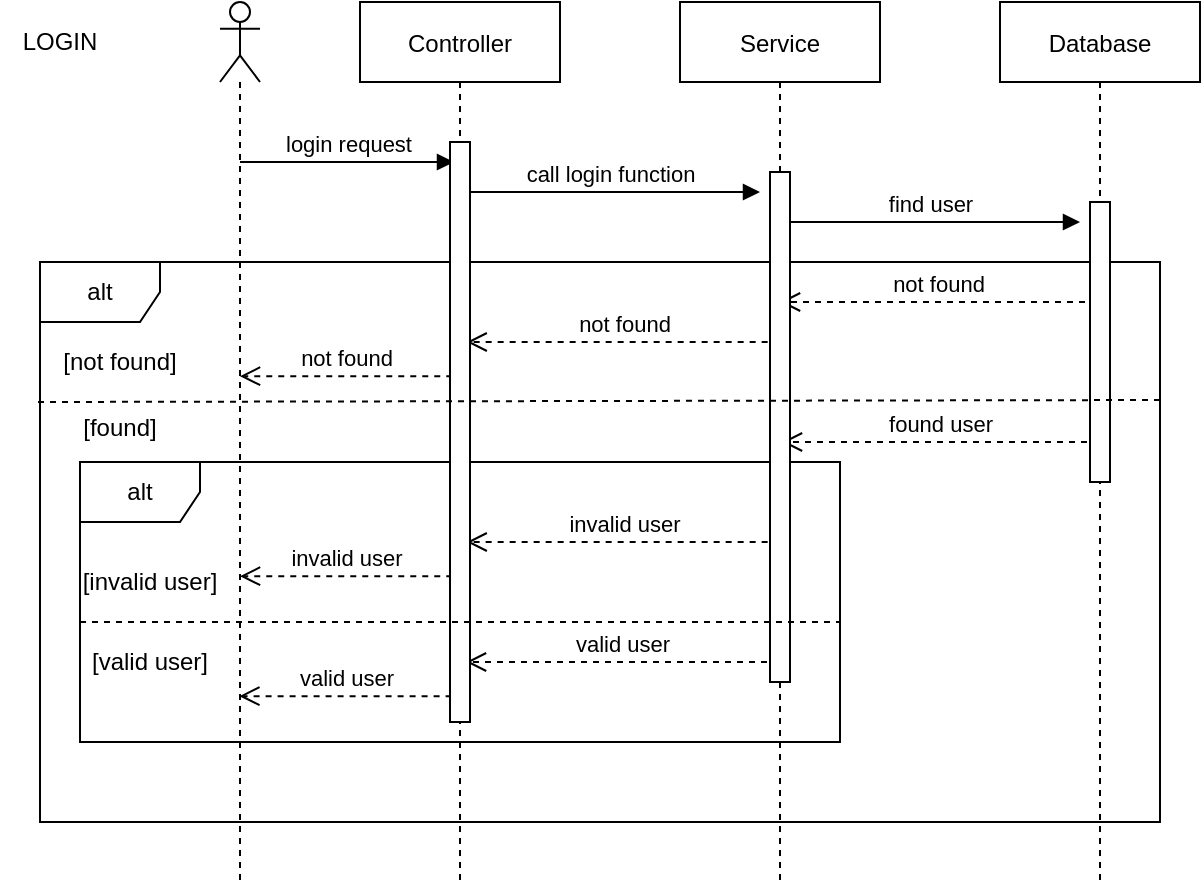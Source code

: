 <mxfile version="14.7.6" type="github">
  <diagram id="kgpKYQtTHZ0yAKxKKP6v" name="Page-1">
    <mxGraphModel dx="652" dy="390" grid="1" gridSize="10" guides="1" tooltips="1" connect="1" arrows="1" fold="1" page="1" pageScale="1" pageWidth="850" pageHeight="1100" math="0" shadow="0">
      <root>
        <mxCell id="0" />
        <mxCell id="1" parent="0" />
        <mxCell id="3nuBFxr9cyL0pnOWT2aG-1" value="Controller" style="shape=umlLifeline;perimeter=lifelinePerimeter;container=1;collapsible=0;recursiveResize=0;rounded=0;shadow=0;strokeWidth=1;" parent="1" vertex="1">
          <mxGeometry x="190" y="80" width="100" height="440" as="geometry" />
        </mxCell>
        <mxCell id="3nuBFxr9cyL0pnOWT2aG-5" value="Service" style="shape=umlLifeline;perimeter=lifelinePerimeter;container=1;collapsible=0;recursiveResize=0;rounded=0;shadow=0;strokeWidth=1;" parent="1" vertex="1">
          <mxGeometry x="350" y="80" width="100" height="440" as="geometry" />
        </mxCell>
        <mxCell id="MR9b2Nu-F_1hZQa284Ft-1" value="LOGIN" style="text;html=1;strokeColor=none;fillColor=none;align=center;verticalAlign=middle;whiteSpace=wrap;rounded=0;" vertex="1" parent="1">
          <mxGeometry x="10" y="80" width="60" height="40" as="geometry" />
        </mxCell>
        <mxCell id="MR9b2Nu-F_1hZQa284Ft-2" value="Database" style="shape=umlLifeline;perimeter=lifelinePerimeter;container=1;collapsible=0;recursiveResize=0;rounded=0;shadow=0;strokeWidth=1;" vertex="1" parent="1">
          <mxGeometry x="510" y="80" width="100" height="440" as="geometry" />
        </mxCell>
        <mxCell id="MR9b2Nu-F_1hZQa284Ft-5" value="" style="shape=umlLifeline;participant=umlActor;perimeter=lifelinePerimeter;whiteSpace=wrap;html=1;container=1;collapsible=0;recursiveResize=0;verticalAlign=top;spacingTop=36;outlineConnect=0;" vertex="1" parent="1">
          <mxGeometry x="120" y="80" width="20" height="440" as="geometry" />
        </mxCell>
        <mxCell id="MR9b2Nu-F_1hZQa284Ft-6" value="login request" style="html=1;verticalAlign=bottom;endArrow=block;" edge="1" parent="1" source="MR9b2Nu-F_1hZQa284Ft-5">
          <mxGeometry width="80" relative="1" as="geometry">
            <mxPoint x="230" y="240" as="sourcePoint" />
            <mxPoint x="237" y="160" as="targetPoint" />
          </mxGeometry>
        </mxCell>
        <mxCell id="MR9b2Nu-F_1hZQa284Ft-7" value="call login function" style="html=1;verticalAlign=bottom;endArrow=block;" edge="1" parent="1" source="3nuBFxr9cyL0pnOWT2aG-1">
          <mxGeometry width="80" relative="1" as="geometry">
            <mxPoint x="259.997" y="180" as="sourcePoint" />
            <mxPoint x="390" y="175" as="targetPoint" />
          </mxGeometry>
        </mxCell>
        <mxCell id="MR9b2Nu-F_1hZQa284Ft-8" value="find user" style="html=1;verticalAlign=bottom;endArrow=block;" edge="1" parent="1" source="3nuBFxr9cyL0pnOWT2aG-5">
          <mxGeometry width="80" relative="1" as="geometry">
            <mxPoint x="402.667" y="170" as="sourcePoint" />
            <mxPoint x="550" y="190" as="targetPoint" />
          </mxGeometry>
        </mxCell>
        <mxCell id="MR9b2Nu-F_1hZQa284Ft-9" value="valid user" style="html=1;verticalAlign=bottom;endArrow=open;dashed=1;endSize=8;entryX=0.53;entryY=0.565;entryDx=0;entryDy=0;entryPerimeter=0;" edge="1" parent="1">
          <mxGeometry relative="1" as="geometry">
            <mxPoint x="399.5" y="410" as="sourcePoint" />
            <mxPoint x="243" y="410" as="targetPoint" />
          </mxGeometry>
        </mxCell>
        <mxCell id="MR9b2Nu-F_1hZQa284Ft-10" value="found user" style="html=1;verticalAlign=bottom;endArrow=open;dashed=1;endSize=8;entryX=0.51;entryY=0.5;entryDx=0;entryDy=0;entryPerimeter=0;" edge="1" parent="1" source="MR9b2Nu-F_1hZQa284Ft-2" target="3nuBFxr9cyL0pnOWT2aG-5">
          <mxGeometry relative="1" as="geometry">
            <mxPoint x="530.0" y="220" as="sourcePoint" />
            <mxPoint x="401" y="216" as="targetPoint" />
          </mxGeometry>
        </mxCell>
        <mxCell id="MR9b2Nu-F_1hZQa284Ft-11" value="valid user" style="html=1;verticalAlign=bottom;endArrow=open;dashed=1;endSize=8;exitX=0.458;exitY=0.622;exitDx=0;exitDy=0;exitPerimeter=0;" edge="1" parent="1">
          <mxGeometry relative="1" as="geometry">
            <mxPoint x="235.8" y="427.1" as="sourcePoint" />
            <mxPoint x="129.667" y="427.1" as="targetPoint" />
          </mxGeometry>
        </mxCell>
        <mxCell id="MR9b2Nu-F_1hZQa284Ft-15" value="invalid user" style="html=1;verticalAlign=bottom;endArrow=open;dashed=1;endSize=8;entryX=0.53;entryY=0.565;entryDx=0;entryDy=0;entryPerimeter=0;" edge="1" parent="1">
          <mxGeometry relative="1" as="geometry">
            <mxPoint x="399.83" y="350" as="sourcePoint" />
            <mxPoint x="243.33" y="350" as="targetPoint" />
          </mxGeometry>
        </mxCell>
        <mxCell id="MR9b2Nu-F_1hZQa284Ft-16" value="invalid user" style="html=1;verticalAlign=bottom;endArrow=open;dashed=1;endSize=8;exitX=0.458;exitY=0.622;exitDx=0;exitDy=0;exitPerimeter=0;" edge="1" parent="1">
          <mxGeometry relative="1" as="geometry">
            <mxPoint x="236.13" y="367.1" as="sourcePoint" />
            <mxPoint x="129.997" y="367.1" as="targetPoint" />
          </mxGeometry>
        </mxCell>
        <mxCell id="MR9b2Nu-F_1hZQa284Ft-17" value="not found" style="html=1;verticalAlign=bottom;endArrow=open;dashed=1;endSize=8;entryX=0.51;entryY=0.5;entryDx=0;entryDy=0;entryPerimeter=0;" edge="1" parent="1">
          <mxGeometry relative="1" as="geometry">
            <mxPoint x="558.5" y="230" as="sourcePoint" />
            <mxPoint x="400" y="230" as="targetPoint" />
          </mxGeometry>
        </mxCell>
        <mxCell id="MR9b2Nu-F_1hZQa284Ft-19" value="not found" style="html=1;verticalAlign=bottom;endArrow=open;dashed=1;endSize=8;entryX=0.53;entryY=0.565;entryDx=0;entryDy=0;entryPerimeter=0;" edge="1" parent="1">
          <mxGeometry relative="1" as="geometry">
            <mxPoint x="399.83" y="250" as="sourcePoint" />
            <mxPoint x="243.33" y="250" as="targetPoint" />
          </mxGeometry>
        </mxCell>
        <mxCell id="MR9b2Nu-F_1hZQa284Ft-20" value="not found" style="html=1;verticalAlign=bottom;endArrow=open;dashed=1;endSize=8;exitX=0.458;exitY=0.622;exitDx=0;exitDy=0;exitPerimeter=0;" edge="1" parent="1">
          <mxGeometry relative="1" as="geometry">
            <mxPoint x="236.13" y="267.1" as="sourcePoint" />
            <mxPoint x="129.997" y="267.1" as="targetPoint" />
          </mxGeometry>
        </mxCell>
        <mxCell id="MR9b2Nu-F_1hZQa284Ft-27" value="alt" style="shape=umlFrame;whiteSpace=wrap;html=1;" vertex="1" parent="1">
          <mxGeometry x="30" y="210" width="560" height="280" as="geometry" />
        </mxCell>
        <mxCell id="MR9b2Nu-F_1hZQa284Ft-28" value="alt" style="shape=umlFrame;whiteSpace=wrap;html=1;" vertex="1" parent="1">
          <mxGeometry x="50" y="310" width="380" height="140" as="geometry" />
        </mxCell>
        <mxCell id="MR9b2Nu-F_1hZQa284Ft-29" value="" style="html=1;points=[];perimeter=orthogonalPerimeter;" vertex="1" parent="1">
          <mxGeometry x="235" y="150" width="10" height="290" as="geometry" />
        </mxCell>
        <mxCell id="MR9b2Nu-F_1hZQa284Ft-30" value="" style="html=1;points=[];perimeter=orthogonalPerimeter;" vertex="1" parent="1">
          <mxGeometry x="395" y="165" width="10" height="255" as="geometry" />
        </mxCell>
        <mxCell id="MR9b2Nu-F_1hZQa284Ft-31" value="" style="html=1;points=[];perimeter=orthogonalPerimeter;" vertex="1" parent="1">
          <mxGeometry x="555" y="180" width="10" height="140" as="geometry" />
        </mxCell>
        <mxCell id="MR9b2Nu-F_1hZQa284Ft-33" value="[not found]" style="text;html=1;strokeColor=none;fillColor=none;align=center;verticalAlign=middle;whiteSpace=wrap;rounded=0;" vertex="1" parent="1">
          <mxGeometry x="40" y="250" width="60" height="20" as="geometry" />
        </mxCell>
        <mxCell id="MR9b2Nu-F_1hZQa284Ft-34" value="[found]" style="text;html=1;strokeColor=none;fillColor=none;align=center;verticalAlign=middle;whiteSpace=wrap;rounded=0;" vertex="1" parent="1">
          <mxGeometry x="40" y="282.5" width="60" height="20" as="geometry" />
        </mxCell>
        <mxCell id="MR9b2Nu-F_1hZQa284Ft-35" value="[invalid user]" style="text;html=1;strokeColor=none;fillColor=none;align=center;verticalAlign=middle;whiteSpace=wrap;rounded=0;" vertex="1" parent="1">
          <mxGeometry x="50" y="360" width="70" height="20" as="geometry" />
        </mxCell>
        <mxCell id="MR9b2Nu-F_1hZQa284Ft-37" value="[valid user]" style="text;html=1;strokeColor=none;fillColor=none;align=center;verticalAlign=middle;whiteSpace=wrap;rounded=0;" vertex="1" parent="1">
          <mxGeometry x="50" y="400" width="70" height="20" as="geometry" />
        </mxCell>
        <mxCell id="MR9b2Nu-F_1hZQa284Ft-38" value="" style="endArrow=none;dashed=1;html=1;" edge="1" parent="1">
          <mxGeometry width="50" height="50" relative="1" as="geometry">
            <mxPoint x="29" y="280" as="sourcePoint" />
            <mxPoint x="590" y="279" as="targetPoint" />
          </mxGeometry>
        </mxCell>
        <mxCell id="MR9b2Nu-F_1hZQa284Ft-39" value="" style="endArrow=none;dashed=1;html=1;" edge="1" parent="1">
          <mxGeometry width="50" height="50" relative="1" as="geometry">
            <mxPoint x="50" y="390" as="sourcePoint" />
            <mxPoint x="430" y="390" as="targetPoint" />
          </mxGeometry>
        </mxCell>
      </root>
    </mxGraphModel>
  </diagram>
</mxfile>
